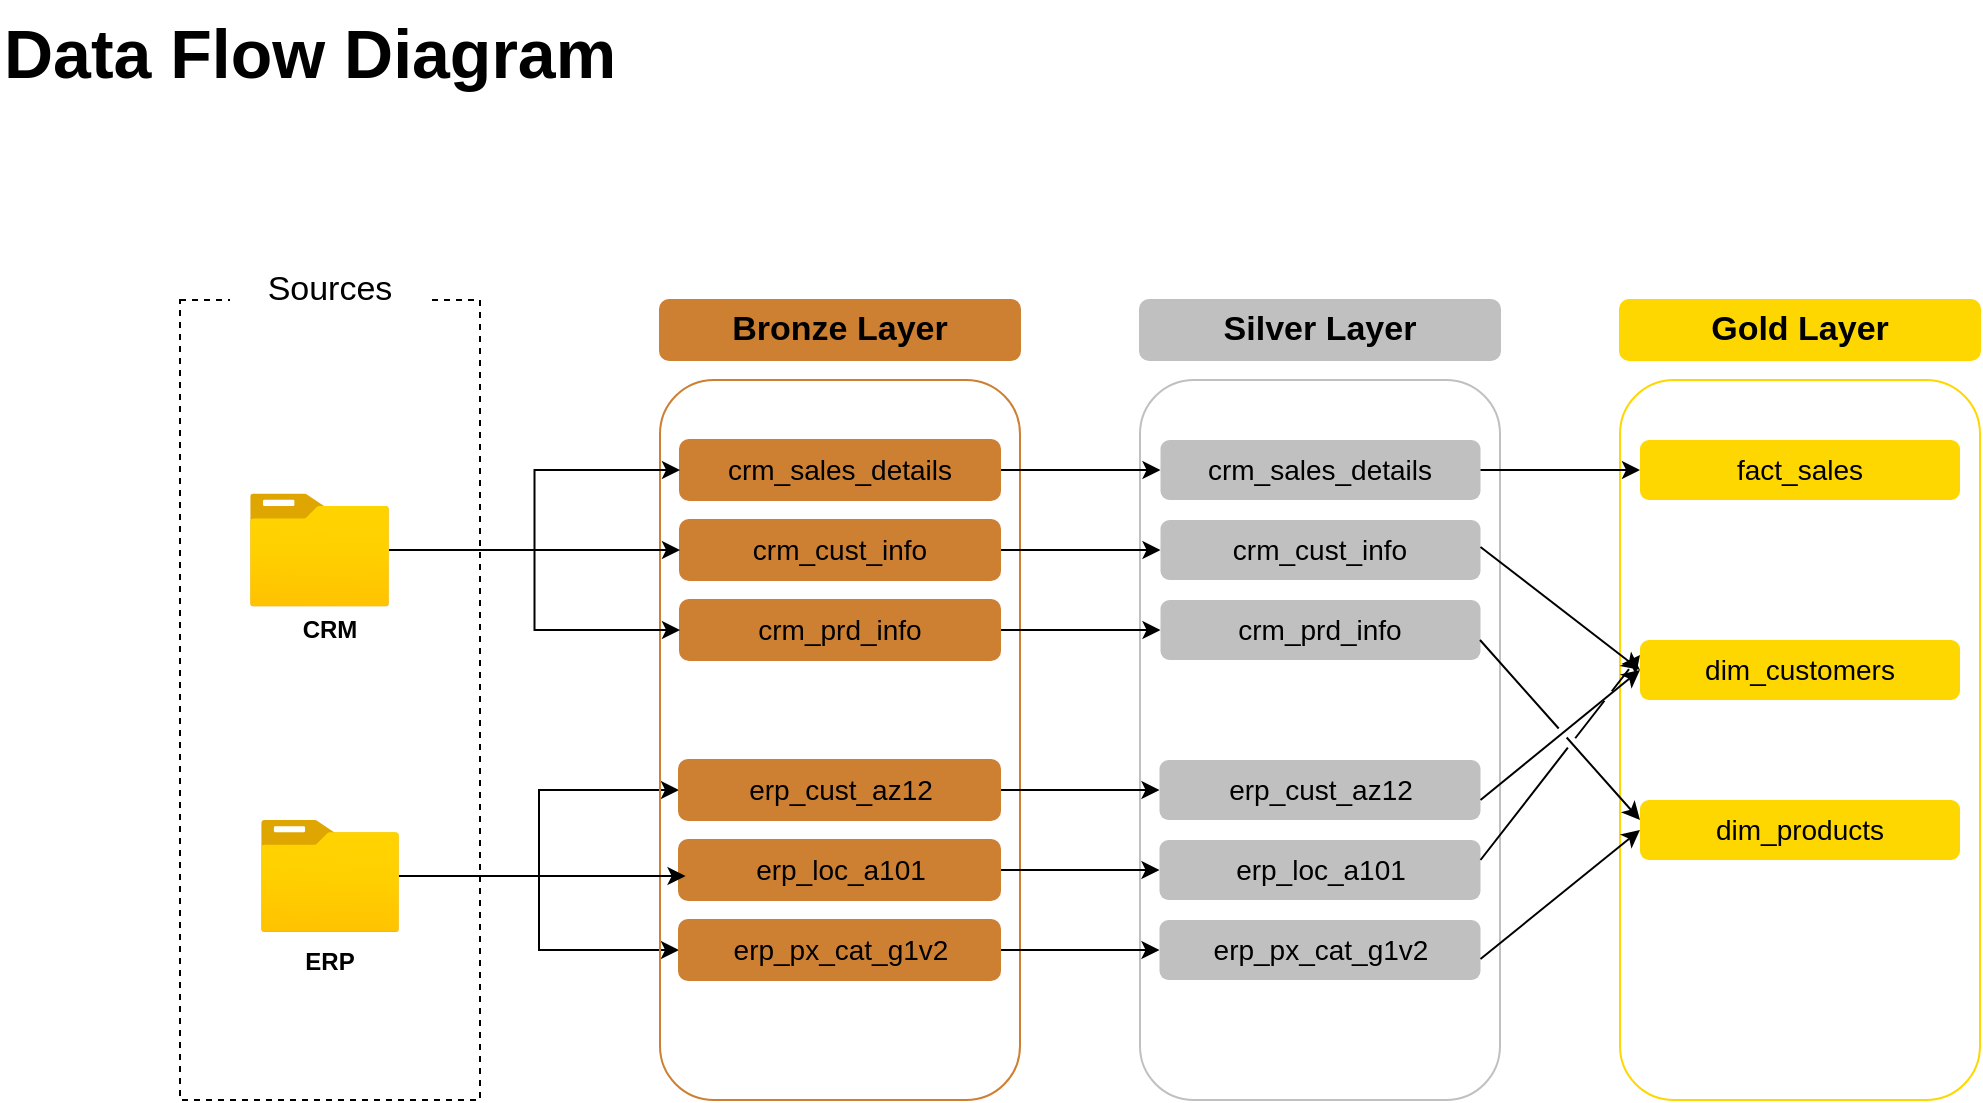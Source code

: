 <mxfile version="28.0.6">
  <diagram name="Page-1" id="d_Kt_QQMZ-uzxniJckwG">
    <mxGraphModel dx="1371" dy="793" grid="1" gridSize="10" guides="1" tooltips="1" connect="1" arrows="1" fold="1" page="1" pageScale="1" pageWidth="1169" pageHeight="827" math="0" shadow="0">
      <root>
        <mxCell id="0" />
        <mxCell id="1" parent="0" />
        <mxCell id="MyAnfEykKp1ZIYtwIa3U-1" value="&lt;h1 style=&quot;margin-top: 0px;&quot;&gt;Data Flow Diagram&lt;/h1&gt;" style="text;html=1;whiteSpace=wrap;overflow=hidden;rounded=0;fontSize=17;" parent="1" vertex="1">
          <mxGeometry x="30" y="10" width="380" height="60" as="geometry" />
        </mxCell>
        <mxCell id="MyAnfEykKp1ZIYtwIa3U-2" value="" style="rounded=0;whiteSpace=wrap;html=1;fillColor=none;dashed=1;" parent="1" vertex="1">
          <mxGeometry x="120" y="160" width="150" height="400" as="geometry" />
        </mxCell>
        <mxCell id="MyAnfEykKp1ZIYtwIa3U-3" value="&lt;font style=&quot;font-size: 17px;&quot;&gt;Sources&lt;/font&gt;" style="rounded=0;whiteSpace=wrap;html=1;fillColor=default;strokeColor=none;" parent="1" vertex="1">
          <mxGeometry x="145" y="140" width="100" height="30" as="geometry" />
        </mxCell>
        <mxCell id="MyAnfEykKp1ZIYtwIa3U-78" style="edgeStyle=orthogonalEdgeStyle;rounded=0;orthogonalLoop=1;jettySize=auto;html=1;" parent="1" source="MyAnfEykKp1ZIYtwIa3U-10" target="MyAnfEykKp1ZIYtwIa3U-58" edge="1">
          <mxGeometry relative="1" as="geometry" />
        </mxCell>
        <mxCell id="MyAnfEykKp1ZIYtwIa3U-80" style="edgeStyle=orthogonalEdgeStyle;rounded=0;orthogonalLoop=1;jettySize=auto;html=1;entryX=0;entryY=0.5;entryDx=0;entryDy=0;" parent="1" source="MyAnfEykKp1ZIYtwIa3U-10" target="MyAnfEykKp1ZIYtwIa3U-60" edge="1">
          <mxGeometry relative="1" as="geometry" />
        </mxCell>
        <mxCell id="MyAnfEykKp1ZIYtwIa3U-10" value="" style="image;aspect=fixed;html=1;points=[];align=center;fontSize=12;image=img/lib/azure2/general/Folder_Blank.svg;" parent="1" vertex="1">
          <mxGeometry x="160.5" y="420" width="69" height="56.0" as="geometry" />
        </mxCell>
        <mxCell id="MyAnfEykKp1ZIYtwIa3U-12" value="&lt;b&gt;ERP&lt;/b&gt;" style="text;html=1;align=center;verticalAlign=middle;whiteSpace=wrap;rounded=0;" parent="1" vertex="1">
          <mxGeometry x="165" y="476" width="60" height="30" as="geometry" />
        </mxCell>
        <mxCell id="MyAnfEykKp1ZIYtwIa3U-23" value="" style="rounded=1;whiteSpace=wrap;html=1;fillColor=none;strokeColor=#CD7F32;" parent="1" vertex="1">
          <mxGeometry x="360" y="200" width="180" height="360" as="geometry" />
        </mxCell>
        <mxCell id="MyAnfEykKp1ZIYtwIa3U-24" value="" style="rounded=1;whiteSpace=wrap;html=1;fillColor=none;strokeColor=#FFD700;" parent="1" vertex="1">
          <mxGeometry x="840" y="200" width="180" height="360" as="geometry" />
        </mxCell>
        <mxCell id="MyAnfEykKp1ZIYtwIa3U-25" value="" style="rounded=1;whiteSpace=wrap;html=1;fillColor=none;strokeColor=#C0C0C0;" parent="1" vertex="1">
          <mxGeometry x="600" y="200" width="180" height="360" as="geometry" />
        </mxCell>
        <mxCell id="MyAnfEykKp1ZIYtwIa3U-27" value="&lt;b&gt;Gold Layer&lt;/b&gt;" style="rounded=1;whiteSpace=wrap;html=1;strokeColor=#FFD700;fillColor=#FFD700;fontSize=17;" parent="1" vertex="1">
          <mxGeometry x="840" y="160" width="180" height="30" as="geometry" />
        </mxCell>
        <mxCell id="MyAnfEykKp1ZIYtwIa3U-28" value="&lt;b&gt;Silver Layer&lt;/b&gt;" style="rounded=1;whiteSpace=wrap;html=1;fillColor=#C0C0C0;strokeColor=#C0C0C0;fontSize=17;" parent="1" vertex="1">
          <mxGeometry x="600" y="160" width="180" height="30" as="geometry" />
        </mxCell>
        <mxCell id="MyAnfEykKp1ZIYtwIa3U-30" value="&lt;b&gt;Bronze Layer&lt;/b&gt;" style="rounded=1;whiteSpace=wrap;html=1;strokeColor=#CD7F32;fillColor=#CD7F32;fontSize=17;" parent="1" vertex="1">
          <mxGeometry x="360" y="160" width="180" height="30" as="geometry" />
        </mxCell>
        <mxCell id="j78uBd7MLfnu-CO2hj0Y-17" style="edgeStyle=orthogonalEdgeStyle;rounded=0;orthogonalLoop=1;jettySize=auto;html=1;" parent="1" source="MyAnfEykKp1ZIYtwIa3U-31" target="j78uBd7MLfnu-CO2hj0Y-10" edge="1">
          <mxGeometry relative="1" as="geometry" />
        </mxCell>
        <mxCell id="MyAnfEykKp1ZIYtwIa3U-31" value="&lt;font style=&quot;font-size: 14px;&quot;&gt;crm_prd_info&lt;/font&gt;" style="rounded=1;whiteSpace=wrap;html=1;strokeColor=#CD7F32;fillColor=#CD7F32;" parent="1" vertex="1">
          <mxGeometry x="370" y="310" width="160" height="30" as="geometry" />
        </mxCell>
        <mxCell id="j78uBd7MLfnu-CO2hj0Y-14" style="edgeStyle=orthogonalEdgeStyle;rounded=0;orthogonalLoop=1;jettySize=auto;html=1;exitX=1;exitY=0.5;exitDx=0;exitDy=0;" parent="1" source="MyAnfEykKp1ZIYtwIa3U-32" target="j78uBd7MLfnu-CO2hj0Y-8" edge="1">
          <mxGeometry relative="1" as="geometry" />
        </mxCell>
        <mxCell id="MyAnfEykKp1ZIYtwIa3U-32" value="crm_sales_details" style="rounded=1;whiteSpace=wrap;html=1;strokeColor=#CD7F32;fillColor=#CD7F32;fontSize=14;" parent="1" vertex="1">
          <mxGeometry x="370" y="230" width="160" height="30" as="geometry" />
        </mxCell>
        <mxCell id="j78uBd7MLfnu-CO2hj0Y-16" style="edgeStyle=orthogonalEdgeStyle;rounded=0;orthogonalLoop=1;jettySize=auto;html=1;exitX=1;exitY=0.5;exitDx=0;exitDy=0;" parent="1" source="MyAnfEykKp1ZIYtwIa3U-33" target="j78uBd7MLfnu-CO2hj0Y-9" edge="1">
          <mxGeometry relative="1" as="geometry" />
        </mxCell>
        <mxCell id="MyAnfEykKp1ZIYtwIa3U-33" value="crm_cust_info" style="rounded=1;whiteSpace=wrap;html=1;strokeColor=#CD7F32;fillColor=#CD7F32;fontSize=14;" parent="1" vertex="1">
          <mxGeometry x="370" y="270" width="160" height="30" as="geometry" />
        </mxCell>
        <mxCell id="MyAnfEykKp1ZIYtwIa3U-50" style="edgeStyle=orthogonalEdgeStyle;rounded=0;orthogonalLoop=1;jettySize=auto;html=1;entryX=0;entryY=0.5;entryDx=0;entryDy=0;" parent="1" source="MyAnfEykKp1ZIYtwIa3U-40" target="MyAnfEykKp1ZIYtwIa3U-33" edge="1">
          <mxGeometry relative="1" as="geometry" />
        </mxCell>
        <mxCell id="MyAnfEykKp1ZIYtwIa3U-53" style="edgeStyle=orthogonalEdgeStyle;rounded=0;orthogonalLoop=1;jettySize=auto;html=1;entryX=0;entryY=0.5;entryDx=0;entryDy=0;" parent="1" source="MyAnfEykKp1ZIYtwIa3U-40" target="MyAnfEykKp1ZIYtwIa3U-31" edge="1">
          <mxGeometry relative="1" as="geometry" />
        </mxCell>
        <mxCell id="MyAnfEykKp1ZIYtwIa3U-54" style="edgeStyle=orthogonalEdgeStyle;rounded=0;orthogonalLoop=1;jettySize=auto;html=1;" parent="1" source="MyAnfEykKp1ZIYtwIa3U-40" target="MyAnfEykKp1ZIYtwIa3U-32" edge="1">
          <mxGeometry relative="1" as="geometry" />
        </mxCell>
        <mxCell id="MyAnfEykKp1ZIYtwIa3U-40" value="" style="image;aspect=fixed;html=1;points=[];align=center;fontSize=12;image=img/lib/azure2/general/Folder_Blank.svg;" parent="1" vertex="1">
          <mxGeometry x="155" y="256.79" width="69.5" height="56.41" as="geometry" />
        </mxCell>
        <mxCell id="MyAnfEykKp1ZIYtwIa3U-41" value="&lt;b&gt;CRM&lt;/b&gt;" style="text;html=1;align=center;verticalAlign=middle;whiteSpace=wrap;rounded=0;" parent="1" vertex="1">
          <mxGeometry x="165" y="310" width="60" height="30" as="geometry" />
        </mxCell>
        <mxCell id="j78uBd7MLfnu-CO2hj0Y-18" style="edgeStyle=orthogonalEdgeStyle;rounded=0;orthogonalLoop=1;jettySize=auto;html=1;exitX=1;exitY=0.5;exitDx=0;exitDy=0;entryX=0;entryY=0.5;entryDx=0;entryDy=0;" parent="1" source="MyAnfEykKp1ZIYtwIa3U-58" target="j78uBd7MLfnu-CO2hj0Y-11" edge="1">
          <mxGeometry relative="1" as="geometry" />
        </mxCell>
        <mxCell id="MyAnfEykKp1ZIYtwIa3U-58" value="&lt;font style=&quot;font-size: 14px;&quot;&gt;erp_cust_az12&lt;/font&gt;" style="rounded=1;whiteSpace=wrap;html=1;strokeColor=#CD7F32;fillColor=#CD7F32;" parent="1" vertex="1">
          <mxGeometry x="369.5" y="390" width="160.5" height="30" as="geometry" />
        </mxCell>
        <mxCell id="j78uBd7MLfnu-CO2hj0Y-19" style="edgeStyle=orthogonalEdgeStyle;rounded=0;orthogonalLoop=1;jettySize=auto;html=1;exitX=1;exitY=0.5;exitDx=0;exitDy=0;entryX=0;entryY=0.5;entryDx=0;entryDy=0;" parent="1" source="MyAnfEykKp1ZIYtwIa3U-59" target="j78uBd7MLfnu-CO2hj0Y-12" edge="1">
          <mxGeometry relative="1" as="geometry" />
        </mxCell>
        <mxCell id="MyAnfEykKp1ZIYtwIa3U-59" value="&lt;font style=&quot;font-size: 14px;&quot;&gt;erp_loc_a101&lt;/font&gt;" style="rounded=1;whiteSpace=wrap;html=1;strokeColor=#CD7F32;fillColor=#CD7F32;" parent="1" vertex="1">
          <mxGeometry x="369.5" y="430" width="160.5" height="30" as="geometry" />
        </mxCell>
        <mxCell id="j78uBd7MLfnu-CO2hj0Y-20" style="edgeStyle=orthogonalEdgeStyle;rounded=0;orthogonalLoop=1;jettySize=auto;html=1;" parent="1" source="MyAnfEykKp1ZIYtwIa3U-60" target="j78uBd7MLfnu-CO2hj0Y-13" edge="1">
          <mxGeometry relative="1" as="geometry" />
        </mxCell>
        <mxCell id="MyAnfEykKp1ZIYtwIa3U-60" value="&lt;font style=&quot;font-size: 14px;&quot;&gt;erp_px_cat_g1v2&lt;/font&gt;" style="rounded=1;whiteSpace=wrap;html=1;strokeColor=#CD7F32;fillColor=#CD7F32;" parent="1" vertex="1">
          <mxGeometry x="369.5" y="470" width="160.5" height="30" as="geometry" />
        </mxCell>
        <mxCell id="MyAnfEykKp1ZIYtwIa3U-79" style="edgeStyle=orthogonalEdgeStyle;rounded=0;orthogonalLoop=1;jettySize=auto;html=1;entryX=0.071;entryY=0.689;entryDx=0;entryDy=0;entryPerimeter=0;" parent="1" source="MyAnfEykKp1ZIYtwIa3U-10" target="MyAnfEykKp1ZIYtwIa3U-23" edge="1">
          <mxGeometry relative="1" as="geometry" />
        </mxCell>
        <mxCell id="j78uBd7MLfnu-CO2hj0Y-8" value="crm_sales_details" style="rounded=1;whiteSpace=wrap;html=1;strokeColor=none;fillColor=#C0C0C0;fontSize=14;" parent="1" vertex="1">
          <mxGeometry x="610.25" y="230" width="160" height="30" as="geometry" />
        </mxCell>
        <mxCell id="j78uBd7MLfnu-CO2hj0Y-9" value="crm_cust_info" style="rounded=1;whiteSpace=wrap;html=1;strokeColor=none;fillColor=#C0C0C0;fontSize=14;" parent="1" vertex="1">
          <mxGeometry x="610.25" y="270" width="160" height="30" as="geometry" />
        </mxCell>
        <mxCell id="j78uBd7MLfnu-CO2hj0Y-10" value="&lt;font style=&quot;font-size: 14px;&quot;&gt;crm_prd_info&lt;/font&gt;" style="rounded=1;whiteSpace=wrap;html=1;strokeColor=none;fillColor=#C0C0C0;" parent="1" vertex="1">
          <mxGeometry x="610.25" y="310" width="160" height="30" as="geometry" />
        </mxCell>
        <mxCell id="j78uBd7MLfnu-CO2hj0Y-11" value="&lt;font style=&quot;font-size: 14px;&quot;&gt;erp_cust_az12&lt;/font&gt;" style="rounded=1;whiteSpace=wrap;html=1;strokeColor=none;fillColor=#C0C0C0;" parent="1" vertex="1">
          <mxGeometry x="609.75" y="390" width="160.5" height="30" as="geometry" />
        </mxCell>
        <mxCell id="j78uBd7MLfnu-CO2hj0Y-12" value="&lt;font style=&quot;font-size: 14px;&quot;&gt;erp_loc_a101&lt;/font&gt;" style="rounded=1;whiteSpace=wrap;html=1;strokeColor=none;fillColor=#C0C0C0;" parent="1" vertex="1">
          <mxGeometry x="609.75" y="430" width="160.5" height="30" as="geometry" />
        </mxCell>
        <mxCell id="j78uBd7MLfnu-CO2hj0Y-13" value="&lt;font style=&quot;font-size: 14px;&quot;&gt;erp_px_cat_g1v2&lt;/font&gt;" style="rounded=1;whiteSpace=wrap;html=1;strokeColor=none;fillColor=#C0C0C0;" parent="1" vertex="1">
          <mxGeometry x="609.75" y="470" width="160.5" height="30" as="geometry" />
        </mxCell>
        <mxCell id="HklP1C8UEDFDXZywUHqZ-1" value="fact_sales" style="rounded=1;whiteSpace=wrap;html=1;strokeColor=none;fillColor=#FFD700;fontSize=14;" vertex="1" parent="1">
          <mxGeometry x="850" y="230.0" width="160" height="30" as="geometry" />
        </mxCell>
        <mxCell id="HklP1C8UEDFDXZywUHqZ-2" value="dim_customers" style="rounded=1;whiteSpace=wrap;html=1;strokeColor=none;fillColor=#FFD700;fontSize=14;" vertex="1" parent="1">
          <mxGeometry x="850" y="330" width="160" height="30" as="geometry" />
        </mxCell>
        <mxCell id="HklP1C8UEDFDXZywUHqZ-3" value="&lt;font style=&quot;font-size: 14px;&quot;&gt;dim_products&lt;/font&gt;" style="rounded=1;whiteSpace=wrap;html=1;strokeColor=none;fillColor=#FFD700;" vertex="1" parent="1">
          <mxGeometry x="850" y="410" width="160" height="30" as="geometry" />
        </mxCell>
        <mxCell id="HklP1C8UEDFDXZywUHqZ-7" value="" style="endArrow=classic;html=1;rounded=0;jumpStyle=gap;" edge="1" parent="1" source="j78uBd7MLfnu-CO2hj0Y-8" target="HklP1C8UEDFDXZywUHqZ-1">
          <mxGeometry width="50" height="50" relative="1" as="geometry">
            <mxPoint x="770.25" y="205.01" as="sourcePoint" />
            <mxPoint x="850" y="250" as="targetPoint" />
          </mxGeometry>
        </mxCell>
        <mxCell id="HklP1C8UEDFDXZywUHqZ-8" value="" style="endArrow=classic;html=1;rounded=0;entryX=0;entryY=0.5;entryDx=0;entryDy=0;jumpStyle=gap;" edge="1" parent="1" target="HklP1C8UEDFDXZywUHqZ-2">
          <mxGeometry width="50" height="50" relative="1" as="geometry">
            <mxPoint x="770.25" y="410" as="sourcePoint" />
            <mxPoint x="870.25" y="413" as="targetPoint" />
          </mxGeometry>
        </mxCell>
        <mxCell id="HklP1C8UEDFDXZywUHqZ-9" value="" style="endArrow=classic;html=1;rounded=0;entryX=0;entryY=0.5;entryDx=0;entryDy=0;jumpStyle=gap;" edge="1" parent="1" target="HklP1C8UEDFDXZywUHqZ-3">
          <mxGeometry width="50" height="50" relative="1" as="geometry">
            <mxPoint x="770.25" y="489.5" as="sourcePoint" />
            <mxPoint x="870.25" y="492.5" as="targetPoint" />
          </mxGeometry>
        </mxCell>
        <mxCell id="HklP1C8UEDFDXZywUHqZ-10" value="" style="endArrow=classic;html=1;rounded=0;entryX=0;entryY=0.5;entryDx=0;entryDy=0;jumpStyle=gap;" edge="1" parent="1" target="HklP1C8UEDFDXZywUHqZ-2">
          <mxGeometry width="50" height="50" relative="1" as="geometry">
            <mxPoint x="770.25" y="283.5" as="sourcePoint" />
            <mxPoint x="860.25" y="340" as="targetPoint" />
          </mxGeometry>
        </mxCell>
        <mxCell id="HklP1C8UEDFDXZywUHqZ-11" value="" style="endArrow=classic;html=1;rounded=0;jumpStyle=gap;" edge="1" parent="1">
          <mxGeometry width="50" height="50" relative="1" as="geometry">
            <mxPoint x="770" y="330" as="sourcePoint" />
            <mxPoint x="850" y="420" as="targetPoint" />
          </mxGeometry>
        </mxCell>
        <mxCell id="HklP1C8UEDFDXZywUHqZ-13" value="" style="endArrow=classic;html=1;rounded=0;entryX=0;entryY=0.25;entryDx=0;entryDy=0;jumpStyle=gap;" edge="1" parent="1" target="HklP1C8UEDFDXZywUHqZ-2">
          <mxGeometry width="50" height="50" relative="1" as="geometry">
            <mxPoint x="770.25" y="440" as="sourcePoint" />
            <mxPoint x="850" y="360" as="targetPoint" />
          </mxGeometry>
        </mxCell>
      </root>
    </mxGraphModel>
  </diagram>
</mxfile>
